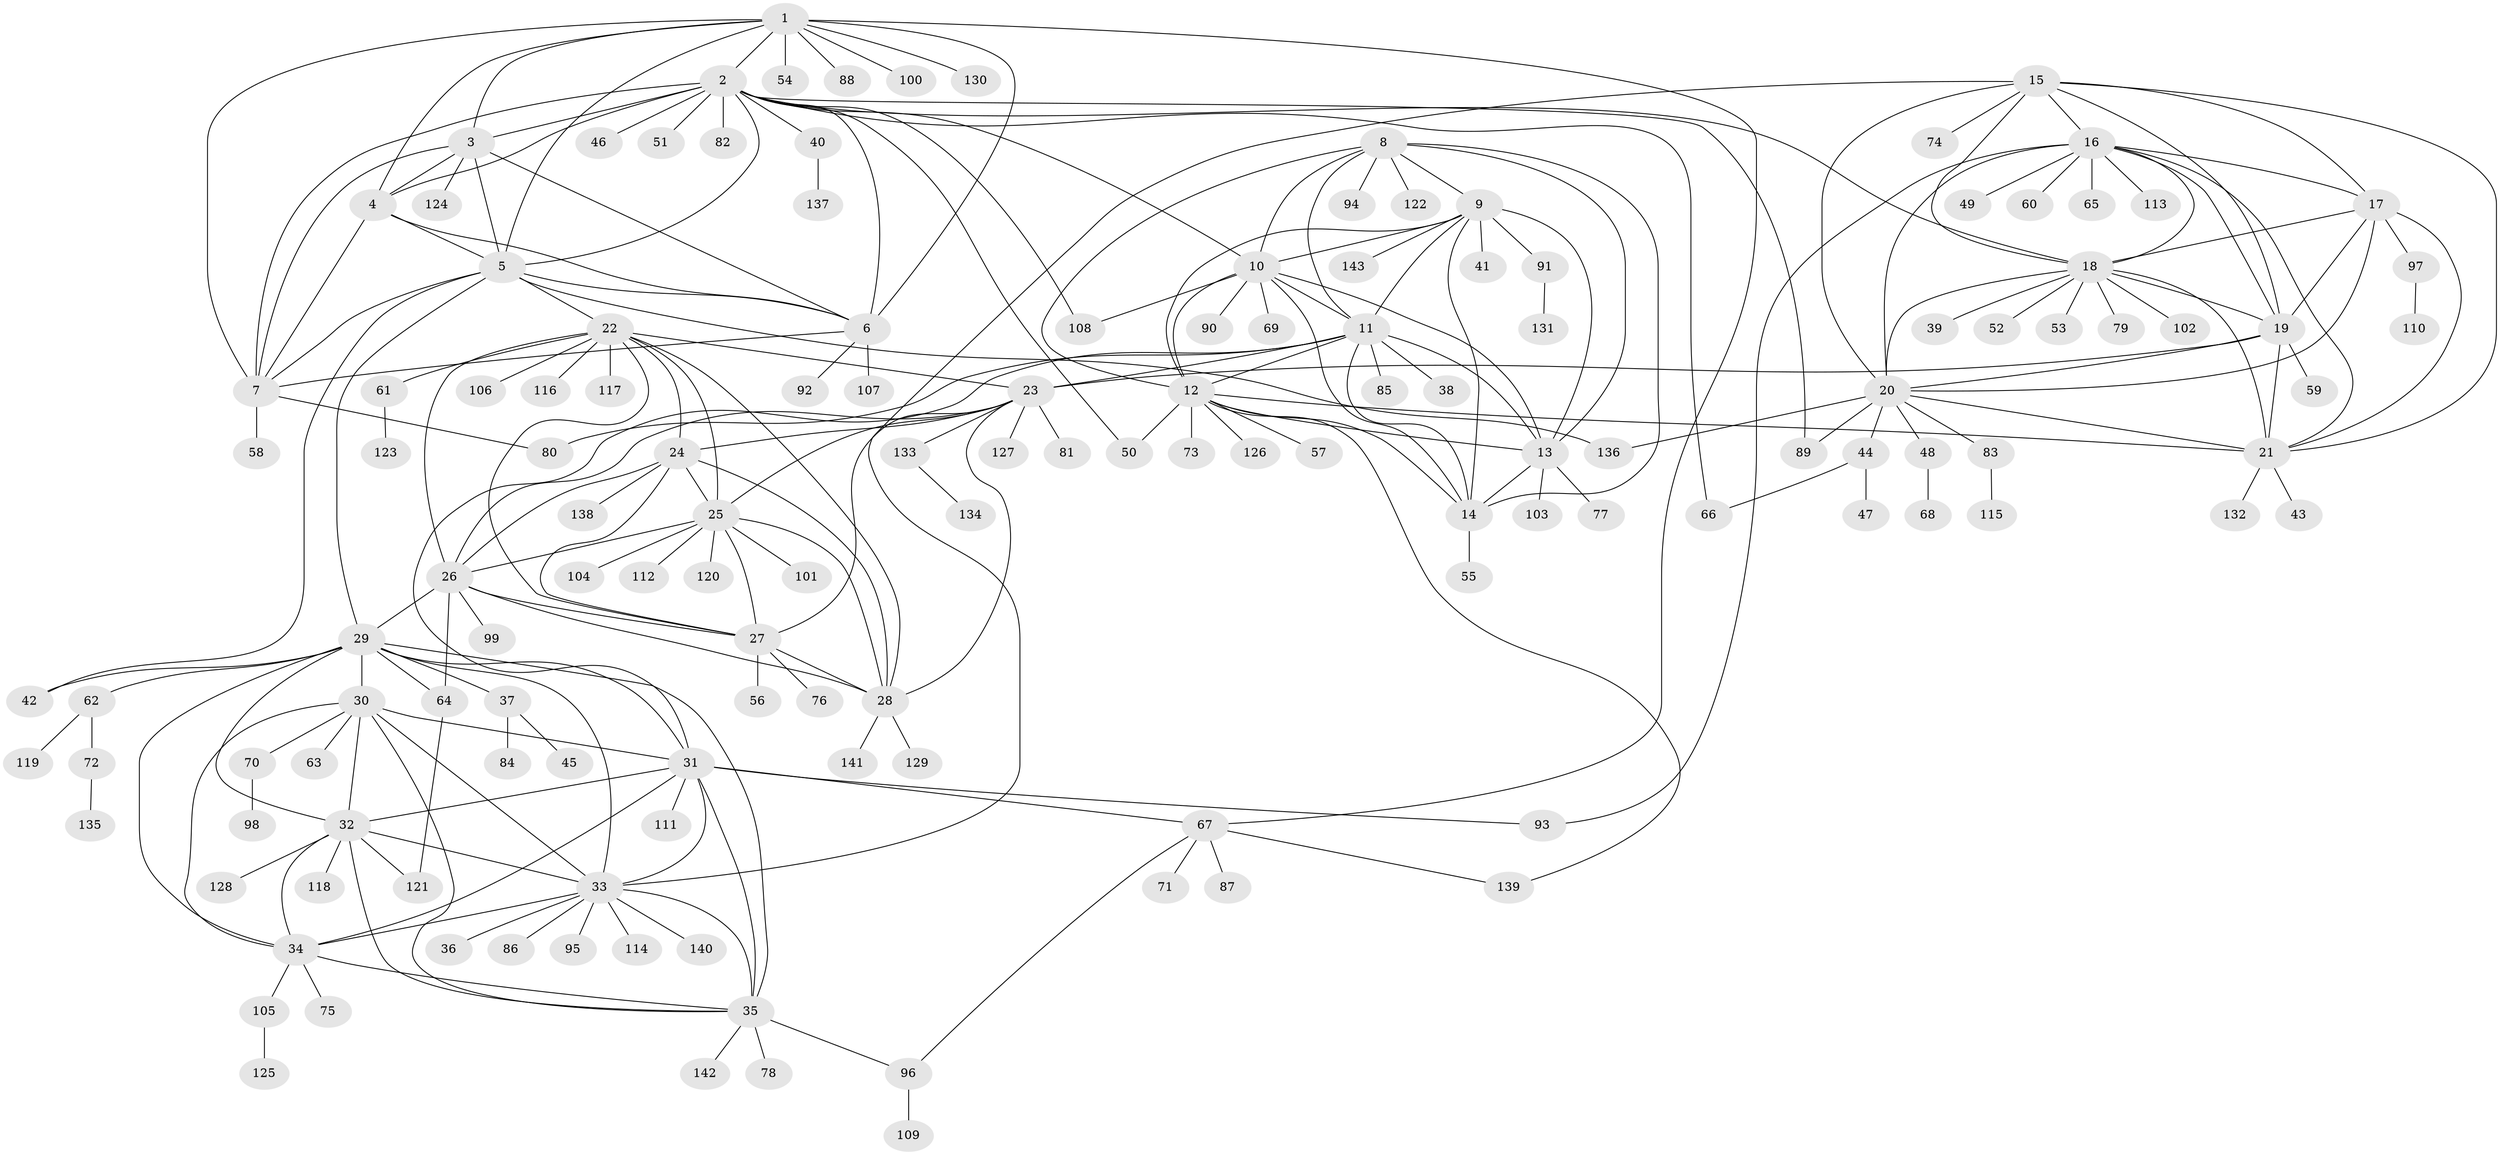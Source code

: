 // Generated by graph-tools (version 1.1) at 2025/26/03/09/25 03:26:38]
// undirected, 143 vertices, 236 edges
graph export_dot {
graph [start="1"]
  node [color=gray90,style=filled];
  1;
  2;
  3;
  4;
  5;
  6;
  7;
  8;
  9;
  10;
  11;
  12;
  13;
  14;
  15;
  16;
  17;
  18;
  19;
  20;
  21;
  22;
  23;
  24;
  25;
  26;
  27;
  28;
  29;
  30;
  31;
  32;
  33;
  34;
  35;
  36;
  37;
  38;
  39;
  40;
  41;
  42;
  43;
  44;
  45;
  46;
  47;
  48;
  49;
  50;
  51;
  52;
  53;
  54;
  55;
  56;
  57;
  58;
  59;
  60;
  61;
  62;
  63;
  64;
  65;
  66;
  67;
  68;
  69;
  70;
  71;
  72;
  73;
  74;
  75;
  76;
  77;
  78;
  79;
  80;
  81;
  82;
  83;
  84;
  85;
  86;
  87;
  88;
  89;
  90;
  91;
  92;
  93;
  94;
  95;
  96;
  97;
  98;
  99;
  100;
  101;
  102;
  103;
  104;
  105;
  106;
  107;
  108;
  109;
  110;
  111;
  112;
  113;
  114;
  115;
  116;
  117;
  118;
  119;
  120;
  121;
  122;
  123;
  124;
  125;
  126;
  127;
  128;
  129;
  130;
  131;
  132;
  133;
  134;
  135;
  136;
  137;
  138;
  139;
  140;
  141;
  142;
  143;
  1 -- 2;
  1 -- 3;
  1 -- 4;
  1 -- 5;
  1 -- 6;
  1 -- 7;
  1 -- 54;
  1 -- 67;
  1 -- 88;
  1 -- 100;
  1 -- 130;
  2 -- 3;
  2 -- 4;
  2 -- 5;
  2 -- 6;
  2 -- 7;
  2 -- 10;
  2 -- 18;
  2 -- 40;
  2 -- 46;
  2 -- 50;
  2 -- 51;
  2 -- 66;
  2 -- 82;
  2 -- 89;
  2 -- 108;
  3 -- 4;
  3 -- 5;
  3 -- 6;
  3 -- 7;
  3 -- 124;
  4 -- 5;
  4 -- 6;
  4 -- 7;
  5 -- 6;
  5 -- 7;
  5 -- 22;
  5 -- 29;
  5 -- 42;
  5 -- 136;
  6 -- 7;
  6 -- 92;
  6 -- 107;
  7 -- 58;
  7 -- 80;
  8 -- 9;
  8 -- 10;
  8 -- 11;
  8 -- 12;
  8 -- 13;
  8 -- 14;
  8 -- 94;
  8 -- 122;
  9 -- 10;
  9 -- 11;
  9 -- 12;
  9 -- 13;
  9 -- 14;
  9 -- 41;
  9 -- 91;
  9 -- 143;
  10 -- 11;
  10 -- 12;
  10 -- 13;
  10 -- 14;
  10 -- 69;
  10 -- 90;
  10 -- 108;
  11 -- 12;
  11 -- 13;
  11 -- 14;
  11 -- 23;
  11 -- 31;
  11 -- 38;
  11 -- 80;
  11 -- 85;
  12 -- 13;
  12 -- 14;
  12 -- 21;
  12 -- 50;
  12 -- 57;
  12 -- 73;
  12 -- 126;
  12 -- 139;
  13 -- 14;
  13 -- 77;
  13 -- 103;
  14 -- 55;
  15 -- 16;
  15 -- 17;
  15 -- 18;
  15 -- 19;
  15 -- 20;
  15 -- 21;
  15 -- 33;
  15 -- 74;
  16 -- 17;
  16 -- 18;
  16 -- 19;
  16 -- 20;
  16 -- 21;
  16 -- 49;
  16 -- 60;
  16 -- 65;
  16 -- 93;
  16 -- 113;
  17 -- 18;
  17 -- 19;
  17 -- 20;
  17 -- 21;
  17 -- 97;
  18 -- 19;
  18 -- 20;
  18 -- 21;
  18 -- 39;
  18 -- 52;
  18 -- 53;
  18 -- 79;
  18 -- 102;
  19 -- 20;
  19 -- 21;
  19 -- 23;
  19 -- 59;
  20 -- 21;
  20 -- 44;
  20 -- 48;
  20 -- 83;
  20 -- 89;
  20 -- 136;
  21 -- 43;
  21 -- 132;
  22 -- 23;
  22 -- 24;
  22 -- 25;
  22 -- 26;
  22 -- 27;
  22 -- 28;
  22 -- 61;
  22 -- 106;
  22 -- 116;
  22 -- 117;
  23 -- 24;
  23 -- 25;
  23 -- 26;
  23 -- 27;
  23 -- 28;
  23 -- 81;
  23 -- 127;
  23 -- 133;
  24 -- 25;
  24 -- 26;
  24 -- 27;
  24 -- 28;
  24 -- 138;
  25 -- 26;
  25 -- 27;
  25 -- 28;
  25 -- 101;
  25 -- 104;
  25 -- 112;
  25 -- 120;
  26 -- 27;
  26 -- 28;
  26 -- 29;
  26 -- 64;
  26 -- 99;
  27 -- 28;
  27 -- 56;
  27 -- 76;
  28 -- 129;
  28 -- 141;
  29 -- 30;
  29 -- 31;
  29 -- 32;
  29 -- 33;
  29 -- 34;
  29 -- 35;
  29 -- 37;
  29 -- 42;
  29 -- 62;
  29 -- 64;
  30 -- 31;
  30 -- 32;
  30 -- 33;
  30 -- 34;
  30 -- 35;
  30 -- 63;
  30 -- 70;
  31 -- 32;
  31 -- 33;
  31 -- 34;
  31 -- 35;
  31 -- 67;
  31 -- 93;
  31 -- 111;
  32 -- 33;
  32 -- 34;
  32 -- 35;
  32 -- 118;
  32 -- 121;
  32 -- 128;
  33 -- 34;
  33 -- 35;
  33 -- 36;
  33 -- 86;
  33 -- 95;
  33 -- 114;
  33 -- 140;
  34 -- 35;
  34 -- 75;
  34 -- 105;
  35 -- 78;
  35 -- 96;
  35 -- 142;
  37 -- 45;
  37 -- 84;
  40 -- 137;
  44 -- 47;
  44 -- 66;
  48 -- 68;
  61 -- 123;
  62 -- 72;
  62 -- 119;
  64 -- 121;
  67 -- 71;
  67 -- 87;
  67 -- 96;
  67 -- 139;
  70 -- 98;
  72 -- 135;
  83 -- 115;
  91 -- 131;
  96 -- 109;
  97 -- 110;
  105 -- 125;
  133 -- 134;
}
